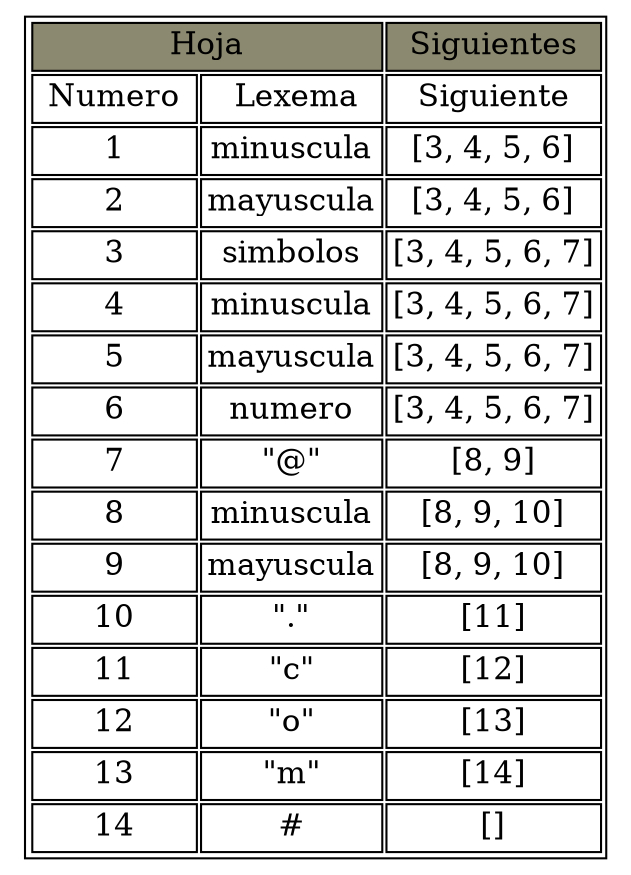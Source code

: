 digraph G{
graph [ratio=fill];
node [label="\N", fontsize=15, shape=plaintext];
graph [bb="0,0,352,154"];
arset [label=<
<TABLE ALIGN="LEFT">
<TR><TD colspan="2"  bgcolor="lemonchiffon4">Hoja</TD>
<TD bgcolor="lemonchiffon4">Siguientes</TD></TR>
<TR><TD> Numero </TD>
<TD> Lexema</TD>
<TD> Siguiente </TD></TR>
<TR><TD>1</TD>
<TD>minuscula</TD>
<TD>[3, 4, 5, 6]</TD></TR>
<TR><TD>2</TD>
<TD>mayuscula</TD>
<TD>[3, 4, 5, 6]</TD></TR>
<TR><TD>3</TD>
<TD>simbolos</TD>
<TD>[3, 4, 5, 6, 7]</TD></TR>
<TR><TD>4</TD>
<TD>minuscula</TD>
<TD>[3, 4, 5, 6, 7]</TD></TR>
<TR><TD>5</TD>
<TD>mayuscula</TD>
<TD>[3, 4, 5, 6, 7]</TD></TR>
<TR><TD>6</TD>
<TD>numero</TD>
<TD>[3, 4, 5, 6, 7]</TD></TR>
<TR><TD>7</TD>
<TD>"@"</TD>
<TD>[8, 9]</TD></TR>
<TR><TD>8</TD>
<TD>minuscula</TD>
<TD>[8, 9, 10]</TD></TR>
<TR><TD>9</TD>
<TD>mayuscula</TD>
<TD>[8, 9, 10]</TD></TR>
<TR><TD>10</TD>
<TD>"."</TD>
<TD>[11]</TD></TR>
<TR><TD>11</TD>
<TD>"c"</TD>
<TD>[12]</TD></TR>
<TR><TD>12</TD>
<TD>"o"</TD>
<TD>[13]</TD></TR>
<TR><TD>13</TD>
<TD>"m"</TD>
<TD>[14]</TD></TR>
<TR><TD>14</TD>
<TD>#</TD>
<TD>[]</TD></TR>
</TABLE>>];
}
